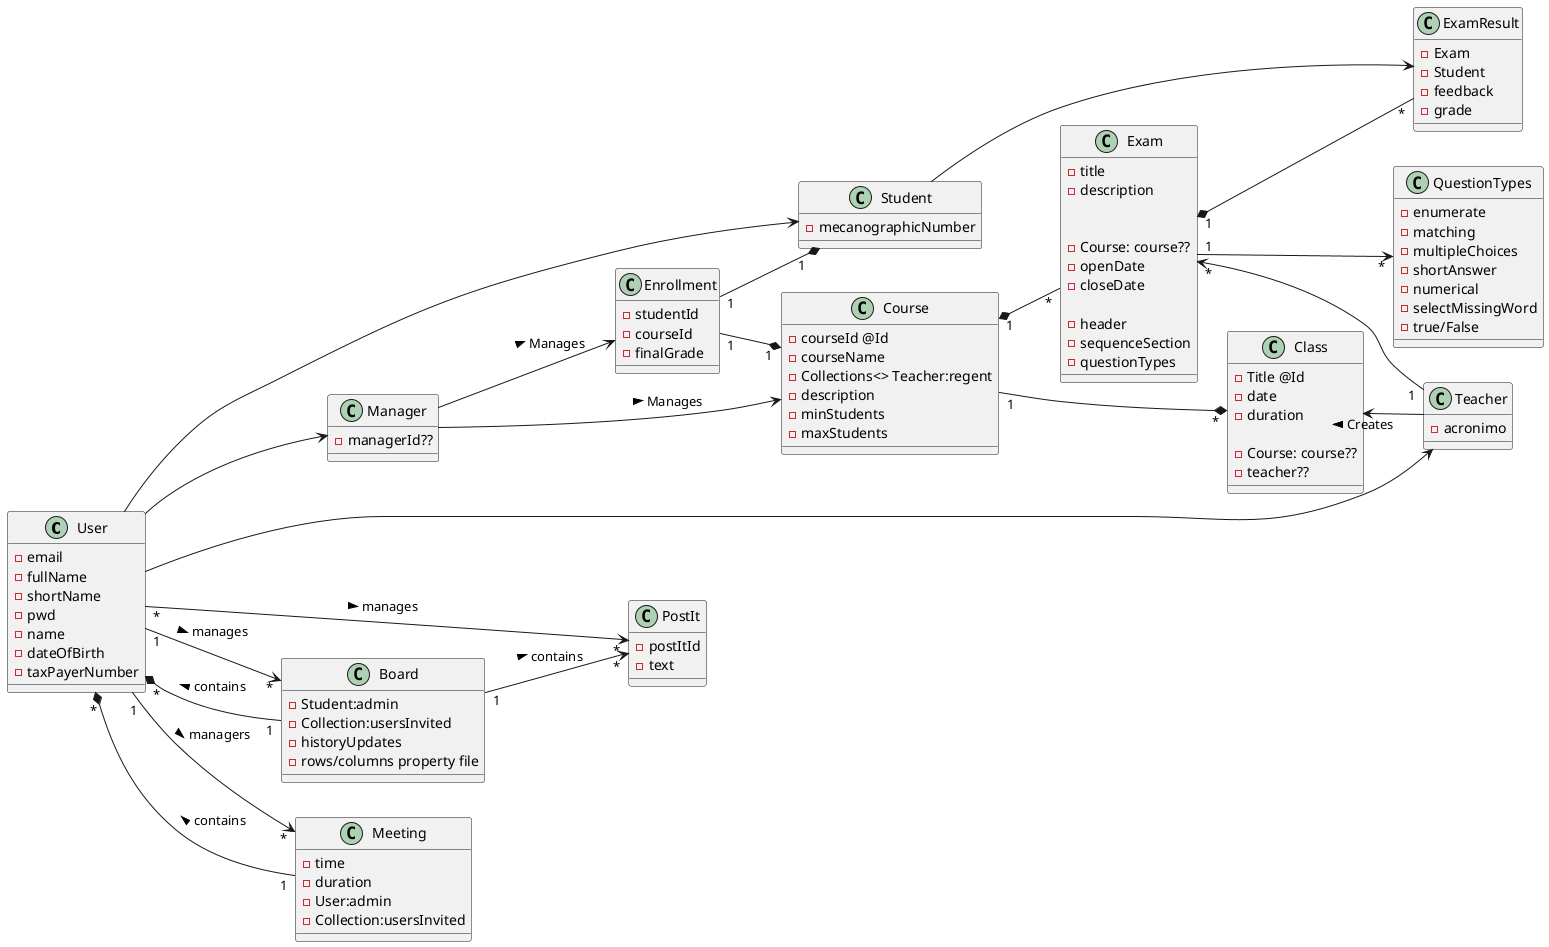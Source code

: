 @startuml
left to right direction

'''Users
class User{
    - email
    - fullName
    - shortName
    - pwd
    - name
    - dateOfBirth
    - taxPayerNumber
}

class Student{
    - mecanographicNumber
}

class Teacher{
    - acronimo 
}

class Manager{
    - managerId??
}

class Course{
    - courseId @Id
    - courseName
    - Collections<> Teacher:regent
    - description
    - minStudents 
    - maxStudents
}

class Enrollment{
    -studentId
    -courseId
    -finalGrade
}

class Class{
    - Title @Id
    - date
    - duration
    
    - Course: course??
    - teacher??
}

class Exam{
    - title
    - description


    - Course: course??
    - openDate
    - closeDate
    
    - header
    - sequenceSection
    - questionTypes
}

class QuestionTypes{
    - enumerate
    - matching
    - multipleChoices
    - shortAnswer
    - numerical
    - selectMissingWord
    - true/False
}

class ExamResult{
    - Exam
    - Student
    - feedback
    - grade
}


class Board{
    - Student:admin
    - Collection:usersInvited
    - historyUpdates
    - rows/columns property file
}

class PostIt{
    - postItId
    - text
}


class Meeting{
    -time
    -duration
    -User:admin
    -Collection:usersInvited
}



''
User --> Teacher
User --> Student
User --> Manager

''Courses

Manager --> Course : Manages >
Manager --> Enrollment : Manages >

Teacher -left-> Class : Creates >

Enrollment "1" --* "1" Student 
Enrollment "1" --* "1" Course 

Course "1" --* "*" Class



''Exams

' Student --> Exam
Student --> ExamResult

Teacher "1" -up-> "*" Exam
Course "1" *-- "*" Exam
Exam "1" *-- "*" ExamResult 

Exam "1" --> "*" QuestionTypes


''Shared Boards

' User --> Admin : is the >
User "1" --> "*" Board : manages >
Board "1" --* "*" User : contains >

Board "1" --> "*" PostIt : contains >
User "*" --> "*" PostIt : manages >




''Meeting
' User --> Admin : is the >
User "1" --> "*" Meeting : managers >
Meeting "1" --* "*" User : contains >






@enduml